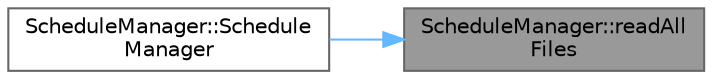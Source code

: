 digraph "ScheduleManager::readAllFiles"
{
 // LATEX_PDF_SIZE
  bgcolor="transparent";
  edge [fontname=Helvetica,fontsize=10,labelfontname=Helvetica,labelfontsize=10];
  node [fontname=Helvetica,fontsize=10,shape=box,height=0.2,width=0.4];
  rankdir="RL";
  Node1 [label="ScheduleManager::readAll\lFiles",height=0.2,width=0.4,color="gray40", fillcolor="grey60", style="filled", fontcolor="black",tooltip="method to call all the read methods to read all the files"];
  Node1 -> Node2 [dir="back",color="steelblue1",style="solid"];
  Node2 [label="ScheduleManager::Schedule\lManager",height=0.2,width=0.4,color="grey40", fillcolor="white", style="filled",URL="$class_schedule_manager.html#a01e612817374dc034ba3869d5ab38afb",tooltip="the constructor for the schedule manager class"];
}
